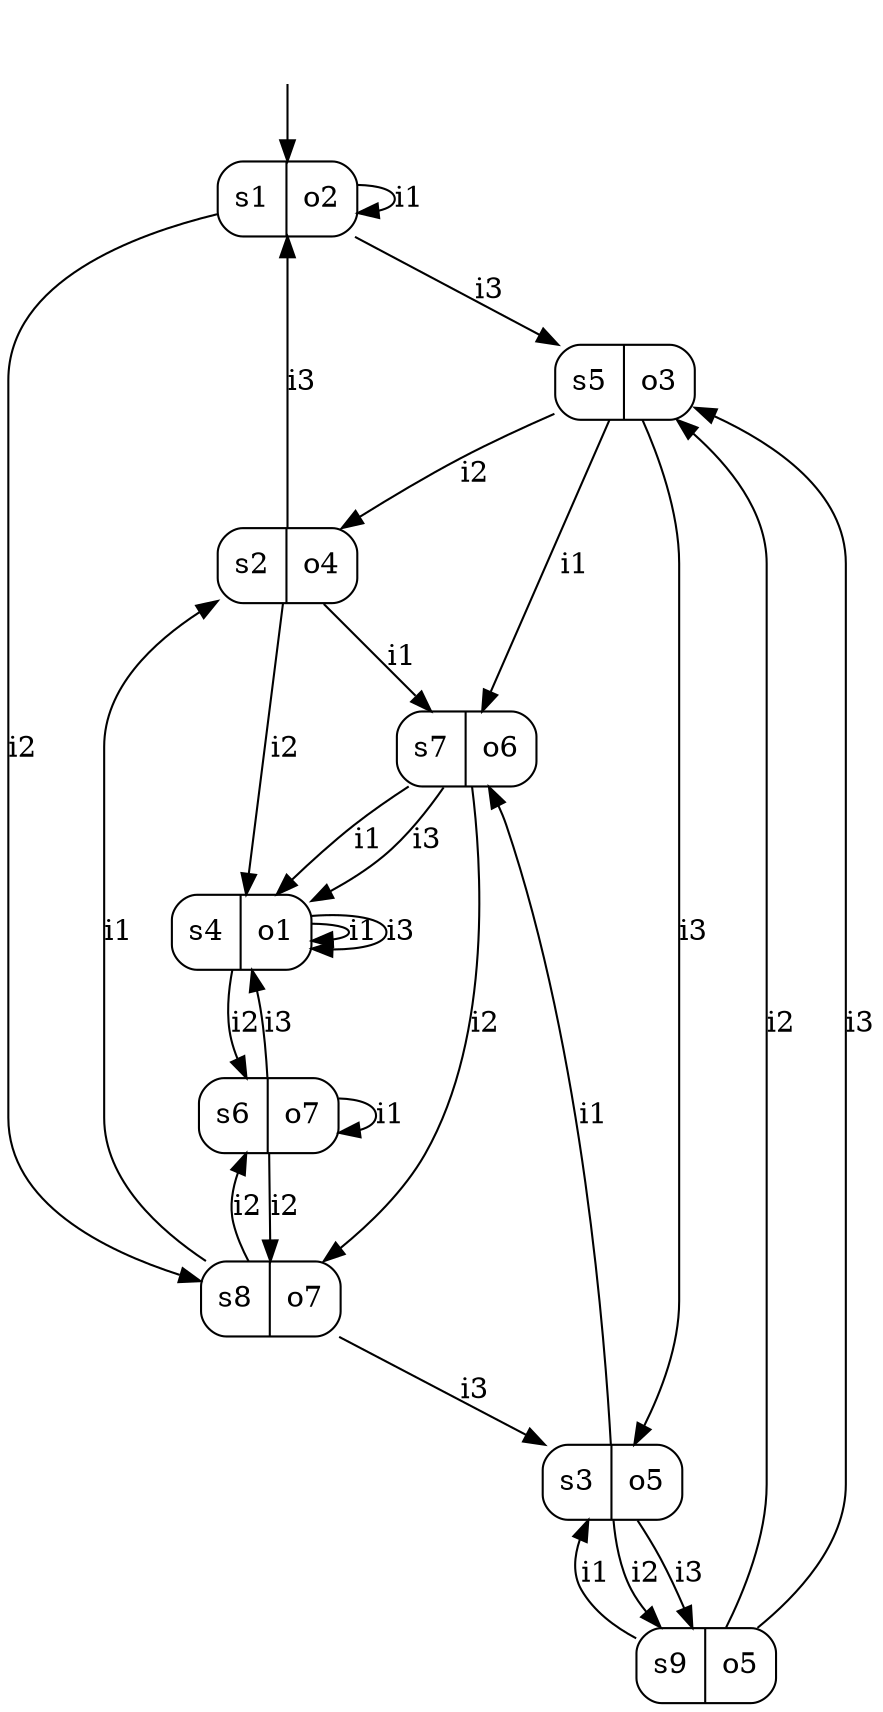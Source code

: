digraph MooreMachine_9States_3Inputs_7Outputs_d57e83a4c4e24c47a2a53149e7e64581 {
s1 [label="s1|o2", shape=record, style=rounded];
s2 [label="s2|o4", shape=record, style=rounded];
s3 [label="s3|o5", shape=record, style=rounded];
s4 [label="s4|o1", shape=record, style=rounded];
s5 [label="s5|o3", shape=record, style=rounded];
s6 [label="s6|o7", shape=record, style=rounded];
s7 [label="s7|o6", shape=record, style=rounded];
s8 [label="s8|o7", shape=record, style=rounded];
s9 [label="s9|o5", shape=record, style=rounded];
s1 -> s1 [label="i1"];
s1 -> s8 [label="i2"];
s1 -> s5 [label="i3"];
s2 -> s7 [label="i1"];
s2 -> s4 [label="i2"];
s2 -> s1 [label="i3"];
s3 -> s7 [label="i1"];
s3 -> s9 [label="i2"];
s3 -> s9 [label="i3"];
s4 -> s4 [label="i1"];
s4 -> s6 [label="i2"];
s4 -> s4 [label="i3"];
s5 -> s7 [label="i1"];
s5 -> s2 [label="i2"];
s5 -> s3 [label="i3"];
s6 -> s6 [label="i1"];
s6 -> s8 [label="i2"];
s6 -> s4 [label="i3"];
s7 -> s4 [label="i1"];
s7 -> s8 [label="i2"];
s7 -> s4 [label="i3"];
s8 -> s2 [label="i1"];
s8 -> s6 [label="i2"];
s8 -> s3 [label="i3"];
s9 -> s3 [label="i1"];
s9 -> s5 [label="i2"];
s9 -> s5 [label="i3"];
__start0 [shape=none, label=""];
__start0 -> s1 [label=""];
}
